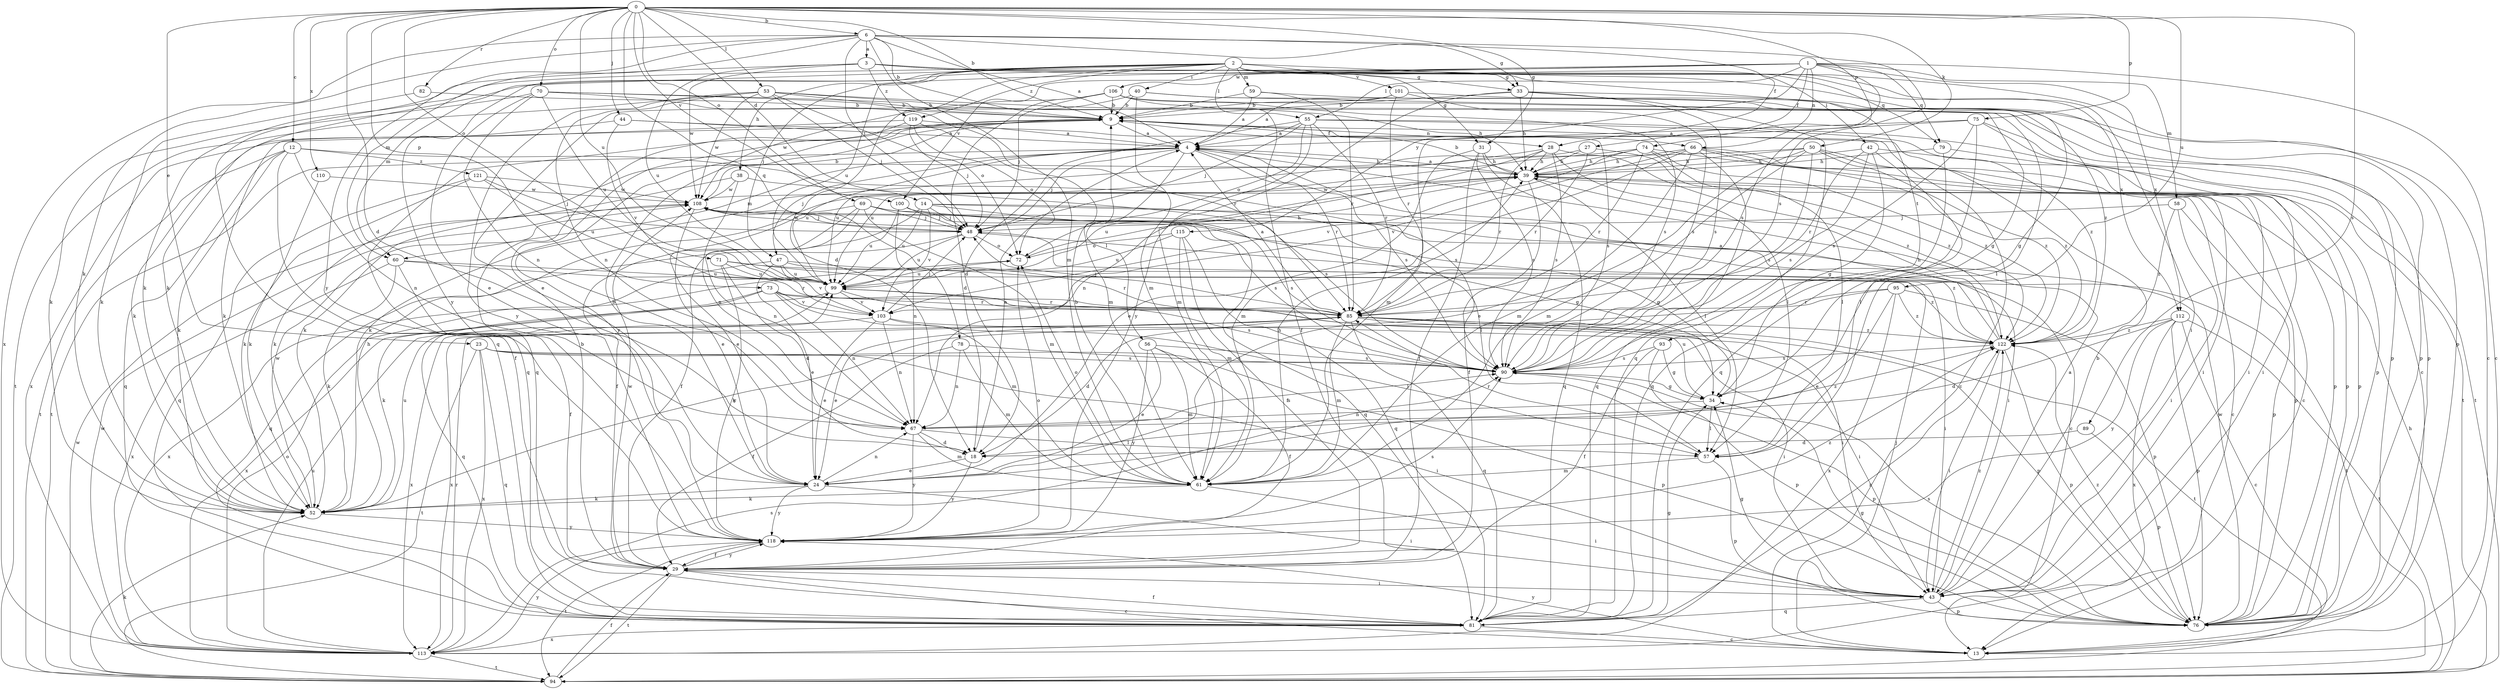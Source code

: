 strict digraph  {
0;
1;
2;
3;
4;
6;
9;
12;
13;
14;
18;
23;
24;
27;
28;
29;
31;
33;
34;
38;
39;
40;
42;
43;
44;
47;
48;
50;
52;
53;
55;
56;
57;
58;
59;
60;
61;
66;
67;
69;
70;
71;
72;
73;
74;
75;
76;
78;
79;
81;
82;
85;
89;
90;
93;
94;
95;
99;
100;
101;
103;
106;
108;
110;
112;
113;
115;
118;
119;
121;
122;
0 -> 6  [label=b];
0 -> 9  [label=b];
0 -> 12  [label=c];
0 -> 14  [label=d];
0 -> 18  [label=d];
0 -> 23  [label=e];
0 -> 31  [label=g];
0 -> 44  [label=j];
0 -> 50  [label=k];
0 -> 53  [label=l];
0 -> 69  [label=o];
0 -> 70  [label=o];
0 -> 71  [label=o];
0 -> 73  [label=p];
0 -> 74  [label=p];
0 -> 75  [label=p];
0 -> 78  [label=q];
0 -> 82  [label=r];
0 -> 89  [label=s];
0 -> 95  [label=u];
0 -> 99  [label=u];
0 -> 100  [label=v];
0 -> 110  [label=x];
1 -> 13  [label=c];
1 -> 27  [label=f];
1 -> 52  [label=k];
1 -> 55  [label=l];
1 -> 58  [label=m];
1 -> 66  [label=n];
1 -> 79  [label=q];
1 -> 90  [label=s];
1 -> 99  [label=u];
1 -> 100  [label=v];
1 -> 106  [label=w];
1 -> 112  [label=x];
1 -> 115  [label=y];
2 -> 13  [label=c];
2 -> 18  [label=d];
2 -> 31  [label=g];
2 -> 33  [label=g];
2 -> 38  [label=h];
2 -> 40  [label=i];
2 -> 42  [label=i];
2 -> 43  [label=i];
2 -> 47  [label=j];
2 -> 52  [label=k];
2 -> 55  [label=l];
2 -> 59  [label=m];
2 -> 60  [label=m];
2 -> 79  [label=q];
2 -> 101  [label=v];
2 -> 112  [label=x];
2 -> 118  [label=y];
2 -> 119  [label=z];
3 -> 33  [label=g];
3 -> 76  [label=p];
3 -> 81  [label=q];
3 -> 93  [label=t];
3 -> 99  [label=u];
3 -> 108  [label=w];
3 -> 119  [label=z];
4 -> 39  [label=h];
4 -> 47  [label=j];
4 -> 48  [label=j];
4 -> 56  [label=l];
4 -> 60  [label=m];
4 -> 85  [label=r];
4 -> 90  [label=s];
4 -> 94  [label=t];
4 -> 99  [label=u];
6 -> 3  [label=a];
6 -> 4  [label=a];
6 -> 9  [label=b];
6 -> 28  [label=f];
6 -> 33  [label=g];
6 -> 48  [label=j];
6 -> 52  [label=k];
6 -> 60  [label=m];
6 -> 61  [label=m];
6 -> 90  [label=s];
6 -> 113  [label=x];
6 -> 118  [label=y];
9 -> 4  [label=a];
9 -> 28  [label=f];
9 -> 66  [label=n];
9 -> 81  [label=q];
9 -> 90  [label=s];
9 -> 113  [label=x];
9 -> 118  [label=y];
12 -> 29  [label=f];
12 -> 52  [label=k];
12 -> 67  [label=n];
12 -> 81  [label=q];
12 -> 90  [label=s];
12 -> 94  [label=t];
12 -> 121  [label=z];
13 -> 48  [label=j];
13 -> 118  [label=y];
14 -> 29  [label=f];
14 -> 43  [label=i];
14 -> 48  [label=j];
14 -> 57  [label=l];
14 -> 90  [label=s];
14 -> 99  [label=u];
14 -> 103  [label=v];
18 -> 4  [label=a];
18 -> 24  [label=e];
18 -> 118  [label=y];
23 -> 43  [label=i];
23 -> 76  [label=p];
23 -> 81  [label=q];
23 -> 90  [label=s];
23 -> 94  [label=t];
23 -> 113  [label=x];
24 -> 9  [label=b];
24 -> 43  [label=i];
24 -> 52  [label=k];
24 -> 67  [label=n];
24 -> 118  [label=y];
27 -> 39  [label=h];
27 -> 52  [label=k];
27 -> 85  [label=r];
27 -> 122  [label=z];
28 -> 39  [label=h];
28 -> 57  [label=l];
28 -> 67  [label=n];
28 -> 85  [label=r];
28 -> 90  [label=s];
28 -> 99  [label=u];
28 -> 122  [label=z];
29 -> 9  [label=b];
29 -> 13  [label=c];
29 -> 43  [label=i];
29 -> 94  [label=t];
29 -> 108  [label=w];
29 -> 118  [label=y];
31 -> 29  [label=f];
31 -> 39  [label=h];
31 -> 61  [label=m];
31 -> 81  [label=q];
31 -> 90  [label=s];
33 -> 9  [label=b];
33 -> 34  [label=g];
33 -> 39  [label=h];
33 -> 81  [label=q];
33 -> 90  [label=s];
33 -> 118  [label=y];
34 -> 57  [label=l];
34 -> 67  [label=n];
34 -> 99  [label=u];
38 -> 52  [label=k];
38 -> 67  [label=n];
38 -> 90  [label=s];
38 -> 108  [label=w];
39 -> 4  [label=a];
39 -> 9  [label=b];
39 -> 13  [label=c];
39 -> 29  [label=f];
39 -> 57  [label=l];
39 -> 76  [label=p];
39 -> 99  [label=u];
39 -> 108  [label=w];
40 -> 9  [label=b];
40 -> 13  [label=c];
40 -> 24  [label=e];
40 -> 61  [label=m];
40 -> 76  [label=p];
42 -> 34  [label=g];
42 -> 39  [label=h];
42 -> 57  [label=l];
42 -> 76  [label=p];
42 -> 85  [label=r];
42 -> 90  [label=s];
43 -> 4  [label=a];
43 -> 9  [label=b];
43 -> 34  [label=g];
43 -> 76  [label=p];
43 -> 81  [label=q];
43 -> 122  [label=z];
44 -> 4  [label=a];
44 -> 13  [label=c];
44 -> 52  [label=k];
44 -> 103  [label=v];
47 -> 24  [label=e];
47 -> 85  [label=r];
47 -> 94  [label=t];
47 -> 99  [label=u];
47 -> 103  [label=v];
47 -> 113  [label=x];
48 -> 72  [label=o];
48 -> 81  [label=q];
48 -> 99  [label=u];
48 -> 108  [label=w];
48 -> 122  [label=z];
50 -> 24  [label=e];
50 -> 39  [label=h];
50 -> 43  [label=i];
50 -> 52  [label=k];
50 -> 61  [label=m];
50 -> 76  [label=p];
50 -> 90  [label=s];
50 -> 122  [label=z];
52 -> 39  [label=h];
52 -> 99  [label=u];
52 -> 108  [label=w];
52 -> 118  [label=y];
53 -> 9  [label=b];
53 -> 39  [label=h];
53 -> 48  [label=j];
53 -> 57  [label=l];
53 -> 67  [label=n];
53 -> 72  [label=o];
53 -> 94  [label=t];
53 -> 108  [label=w];
53 -> 118  [label=y];
55 -> 4  [label=a];
55 -> 18  [label=d];
55 -> 48  [label=j];
55 -> 61  [label=m];
55 -> 72  [label=o];
55 -> 85  [label=r];
55 -> 94  [label=t];
55 -> 122  [label=z];
56 -> 24  [label=e];
56 -> 29  [label=f];
56 -> 61  [label=m];
56 -> 90  [label=s];
56 -> 118  [label=y];
57 -> 61  [label=m];
57 -> 76  [label=p];
57 -> 85  [label=r];
58 -> 43  [label=i];
58 -> 48  [label=j];
58 -> 76  [label=p];
58 -> 122  [label=z];
59 -> 4  [label=a];
59 -> 9  [label=b];
59 -> 76  [label=p];
59 -> 85  [label=r];
60 -> 29  [label=f];
60 -> 52  [label=k];
60 -> 85  [label=r];
60 -> 99  [label=u];
60 -> 113  [label=x];
61 -> 9  [label=b];
61 -> 39  [label=h];
61 -> 43  [label=i];
61 -> 52  [label=k];
61 -> 72  [label=o];
66 -> 13  [label=c];
66 -> 24  [label=e];
66 -> 39  [label=h];
66 -> 61  [label=m];
66 -> 76  [label=p];
66 -> 81  [label=q];
66 -> 103  [label=v];
66 -> 122  [label=z];
67 -> 18  [label=d];
67 -> 57  [label=l];
67 -> 61  [label=m];
67 -> 90  [label=s];
67 -> 118  [label=y];
67 -> 122  [label=z];
69 -> 24  [label=e];
69 -> 29  [label=f];
69 -> 34  [label=g];
69 -> 48  [label=j];
69 -> 61  [label=m];
69 -> 67  [label=n];
69 -> 90  [label=s];
70 -> 9  [label=b];
70 -> 24  [label=e];
70 -> 34  [label=g];
70 -> 52  [label=k];
70 -> 67  [label=n];
70 -> 85  [label=r];
70 -> 99  [label=u];
71 -> 18  [label=d];
71 -> 43  [label=i];
71 -> 99  [label=u];
71 -> 118  [label=y];
71 -> 122  [label=z];
72 -> 39  [label=h];
72 -> 99  [label=u];
73 -> 43  [label=i];
73 -> 52  [label=k];
73 -> 61  [label=m];
73 -> 67  [label=n];
73 -> 81  [label=q];
73 -> 85  [label=r];
73 -> 103  [label=v];
74 -> 39  [label=h];
74 -> 43  [label=i];
74 -> 57  [label=l];
74 -> 85  [label=r];
74 -> 99  [label=u];
74 -> 103  [label=v];
74 -> 122  [label=z];
75 -> 4  [label=a];
75 -> 61  [label=m];
75 -> 76  [label=p];
75 -> 81  [label=q];
75 -> 90  [label=s];
75 -> 94  [label=t];
76 -> 34  [label=g];
76 -> 90  [label=s];
76 -> 108  [label=w];
76 -> 122  [label=z];
78 -> 29  [label=f];
78 -> 61  [label=m];
78 -> 67  [label=n];
78 -> 90  [label=s];
79 -> 39  [label=h];
79 -> 43  [label=i];
79 -> 81  [label=q];
81 -> 13  [label=c];
81 -> 29  [label=f];
81 -> 34  [label=g];
81 -> 113  [label=x];
81 -> 122  [label=z];
82 -> 9  [label=b];
82 -> 52  [label=k];
85 -> 4  [label=a];
85 -> 18  [label=d];
85 -> 24  [label=e];
85 -> 43  [label=i];
85 -> 48  [label=j];
85 -> 61  [label=m];
85 -> 76  [label=p];
85 -> 81  [label=q];
85 -> 94  [label=t];
85 -> 113  [label=x];
85 -> 122  [label=z];
89 -> 18  [label=d];
89 -> 76  [label=p];
90 -> 34  [label=g];
90 -> 76  [label=p];
93 -> 29  [label=f];
93 -> 34  [label=g];
93 -> 76  [label=p];
93 -> 90  [label=s];
94 -> 29  [label=f];
94 -> 39  [label=h];
94 -> 52  [label=k];
94 -> 108  [label=w];
95 -> 24  [label=e];
95 -> 52  [label=k];
95 -> 76  [label=p];
95 -> 85  [label=r];
95 -> 113  [label=x];
95 -> 122  [label=z];
99 -> 85  [label=r];
99 -> 90  [label=s];
99 -> 103  [label=v];
99 -> 113  [label=x];
100 -> 48  [label=j];
100 -> 67  [label=n];
100 -> 81  [label=q];
100 -> 99  [label=u];
101 -> 4  [label=a];
101 -> 9  [label=b];
101 -> 85  [label=r];
101 -> 90  [label=s];
101 -> 122  [label=z];
103 -> 24  [label=e];
103 -> 43  [label=i];
103 -> 48  [label=j];
103 -> 57  [label=l];
103 -> 67  [label=n];
103 -> 113  [label=x];
106 -> 9  [label=b];
106 -> 18  [label=d];
106 -> 29  [label=f];
106 -> 48  [label=j];
106 -> 76  [label=p];
106 -> 90  [label=s];
106 -> 108  [label=w];
108 -> 9  [label=b];
108 -> 13  [label=c];
108 -> 24  [label=e];
108 -> 34  [label=g];
108 -> 48  [label=j];
110 -> 52  [label=k];
110 -> 108  [label=w];
112 -> 13  [label=c];
112 -> 18  [label=d];
112 -> 76  [label=p];
112 -> 94  [label=t];
112 -> 113  [label=x];
112 -> 118  [label=y];
112 -> 122  [label=z];
113 -> 72  [label=o];
113 -> 85  [label=r];
113 -> 90  [label=s];
113 -> 94  [label=t];
113 -> 99  [label=u];
113 -> 108  [label=w];
113 -> 118  [label=y];
115 -> 29  [label=f];
115 -> 61  [label=m];
115 -> 72  [label=o];
115 -> 81  [label=q];
115 -> 99  [label=u];
118 -> 29  [label=f];
118 -> 72  [label=o];
118 -> 90  [label=s];
118 -> 94  [label=t];
118 -> 122  [label=z];
119 -> 4  [label=a];
119 -> 48  [label=j];
119 -> 52  [label=k];
119 -> 61  [label=m];
119 -> 72  [label=o];
119 -> 81  [label=q];
121 -> 48  [label=j];
121 -> 52  [label=k];
121 -> 81  [label=q];
121 -> 99  [label=u];
121 -> 108  [label=w];
122 -> 4  [label=a];
122 -> 39  [label=h];
122 -> 43  [label=i];
122 -> 76  [label=p];
122 -> 90  [label=s];
}
